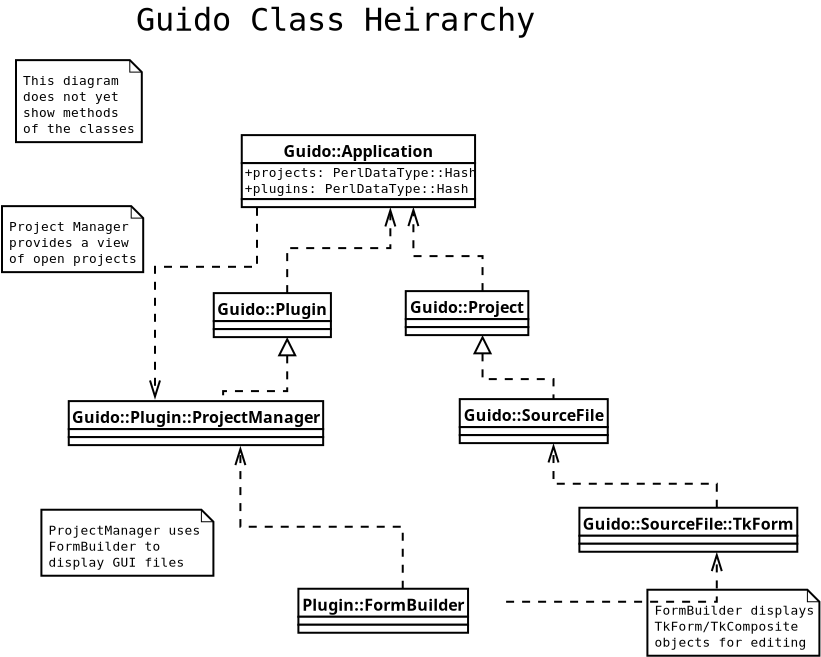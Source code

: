 <?xml version="1.0"?>
<diagram xmlns:dia="http://www.lysator.liu.se/~alla/dia/">
  <diagramdata>
    <attribute name="background">
      <color val="#ffffff"/>
    </attribute>
    <attribute name="paper">
      <composite type="paper">
        <attribute name="name">
          <string>#A4#</string>
        </attribute>
        <attribute name="tmargin">
          <real val="2.82"/>
        </attribute>
        <attribute name="bmargin">
          <real val="2.82"/>
        </attribute>
        <attribute name="lmargin">
          <real val="2.82"/>
        </attribute>
        <attribute name="rmargin">
          <real val="2.82"/>
        </attribute>
        <attribute name="is_portrait">
          <boolean val="true"/>
        </attribute>
        <attribute name="scaling">
          <real val="1"/>
        </attribute>
        <attribute name="fitto">
          <boolean val="false"/>
        </attribute>
      </composite>
    </attribute>
    <attribute name="grid">
      <composite type="grid">
        <attribute name="width_x">
          <real val="1"/>
        </attribute>
        <attribute name="width_y">
          <real val="1"/>
        </attribute>
        <attribute name="visible_x">
          <int val="1"/>
        </attribute>
        <attribute name="visible_y">
          <int val="1"/>
        </attribute>
      </composite>
    </attribute>
    <attribute name="guides">
      <composite type="guides">
        <attribute name="hguides"/>
        <attribute name="vguides"/>
      </composite>
    </attribute>
  </diagramdata>
  <layer name="Background" visible="true">
    <object type="UML - Note" version="0" id="O0">
      <attribute name="obj_pos">
        <point val="1.232,26.082"/>
      </attribute>
      <attribute name="obj_bb">
        <rectangle val="1.182,26.032;12.078,29.432"/>
      </attribute>
      <attribute name="elem_corner">
        <point val="1.232,26.082"/>
      </attribute>
      <attribute name="elem_width">
        <real val="10.796"/>
      </attribute>
      <attribute name="elem_height">
        <real val="3.3"/>
      </attribute>
      <attribute name="text">
        <composite type="text">
          <attribute name="string">
            <string>#ProjectManager uses 
FormBuilder to
display GUI files#</string>
          </attribute>
          <attribute name="font">
            <font name="Courier"/>
          </attribute>
          <attribute name="height">
            <real val="0.8"/>
          </attribute>
          <attribute name="pos">
            <point val="1.582,27.366"/>
          </attribute>
          <attribute name="color">
            <color val="#000000"/>
          </attribute>
          <attribute name="alignment">
            <enum val="0"/>
          </attribute>
        </composite>
      </attribute>
    </object>
    <object type="UML - Note" version="0" id="O1">
      <attribute name="obj_pos">
        <point val="31.532,30.082"/>
      </attribute>
      <attribute name="obj_bb">
        <rectangle val="31.482,30.032;42.378,33.432"/>
      </attribute>
      <attribute name="elem_corner">
        <point val="31.532,30.082"/>
      </attribute>
      <attribute name="elem_width">
        <real val="10.796"/>
      </attribute>
      <attribute name="elem_height">
        <real val="3.3"/>
      </attribute>
      <attribute name="text">
        <composite type="text">
          <attribute name="string">
            <string>#FormBuilder displays
TkForm/TkComposite
objects for editing#</string>
          </attribute>
          <attribute name="font">
            <font name="Courier"/>
          </attribute>
          <attribute name="height">
            <real val="0.8"/>
          </attribute>
          <attribute name="pos">
            <point val="31.882,31.366"/>
          </attribute>
          <attribute name="color">
            <color val="#000000"/>
          </attribute>
          <attribute name="alignment">
            <enum val="0"/>
          </attribute>
        </composite>
      </attribute>
    </object>
    <object type="UML - Note" version="0" id="O2">
      <attribute name="obj_pos">
        <point val="-0.738,10.9"/>
      </attribute>
      <attribute name="obj_bb">
        <rectangle val="-0.788,10.85;8.169,14.25"/>
      </attribute>
      <attribute name="elem_corner">
        <point val="-0.738,10.9"/>
      </attribute>
      <attribute name="elem_width">
        <real val="8.857"/>
      </attribute>
      <attribute name="elem_height">
        <real val="3.3"/>
      </attribute>
      <attribute name="text">
        <composite type="text">
          <attribute name="string">
            <string>#Project Manager
provides a view 
of open projects#</string>
          </attribute>
          <attribute name="font">
            <font name="Courier"/>
          </attribute>
          <attribute name="height">
            <real val="0.8"/>
          </attribute>
          <attribute name="pos">
            <point val="-0.388,12.184"/>
          </attribute>
          <attribute name="color">
            <color val="#000000"/>
          </attribute>
          <attribute name="alignment">
            <enum val="0"/>
          </attribute>
        </composite>
      </attribute>
    </object>
    <object type="UML - Class" version="0" id="O3">
      <attribute name="obj_pos">
        <point val="11.25,7.35"/>
      </attribute>
      <attribute name="obj_bb">
        <rectangle val="11.2,7.3;26.159,11"/>
      </attribute>
      <attribute name="elem_corner">
        <point val="11.25,7.35"/>
      </attribute>
      <attribute name="elem_width">
        <real val="14.859"/>
      </attribute>
      <attribute name="elem_height">
        <real val="3.6"/>
      </attribute>
      <attribute name="name">
        <string>#Guido::Application#</string>
      </attribute>
      <attribute name="stereotype">
        <string/>
      </attribute>
      <attribute name="abstract">
        <boolean val="false"/>
      </attribute>
      <attribute name="suppress_attributes">
        <boolean val="false"/>
      </attribute>
      <attribute name="suppress_operations">
        <boolean val="false"/>
      </attribute>
      <attribute name="visible_attributes">
        <boolean val="true"/>
      </attribute>
      <attribute name="visible_operations">
        <boolean val="true"/>
      </attribute>
      <attribute name="attributes">
        <composite type="umlattribute">
          <attribute name="name">
            <string>#projects#</string>
          </attribute>
          <attribute name="type">
            <string>#PerlDataType::Hash#</string>
          </attribute>
          <attribute name="value">
            <string/>
          </attribute>
          <attribute name="visibility">
            <enum val="0"/>
          </attribute>
          <attribute name="abstract">
            <boolean val="false"/>
          </attribute>
          <attribute name="class_scope">
            <boolean val="false"/>
          </attribute>
        </composite>
        <composite type="umlattribute">
          <attribute name="name">
            <string>#plugins#</string>
          </attribute>
          <attribute name="type">
            <string>#PerlDataType::Hash#</string>
          </attribute>
          <attribute name="value">
            <string/>
          </attribute>
          <attribute name="visibility">
            <enum val="0"/>
          </attribute>
          <attribute name="abstract">
            <boolean val="false"/>
          </attribute>
          <attribute name="class_scope">
            <boolean val="false"/>
          </attribute>
        </composite>
      </attribute>
      <attribute name="operations"/>
      <attribute name="template">
        <boolean val="false"/>
      </attribute>
      <attribute name="templates"/>
    </object>
    <object type="UML - Class" version="0" id="O4">
      <attribute name="obj_pos">
        <point val="9.85,15.25"/>
      </attribute>
      <attribute name="obj_bb">
        <rectangle val="9.8,15.2;17.245,17.5"/>
      </attribute>
      <attribute name="elem_corner">
        <point val="9.85,15.25"/>
      </attribute>
      <attribute name="elem_width">
        <real val="7.345"/>
      </attribute>
      <attribute name="elem_height">
        <real val="2.2"/>
      </attribute>
      <attribute name="name">
        <string>#Guido::Plugin#</string>
      </attribute>
      <attribute name="stereotype">
        <string/>
      </attribute>
      <attribute name="abstract">
        <boolean val="false"/>
      </attribute>
      <attribute name="suppress_attributes">
        <boolean val="false"/>
      </attribute>
      <attribute name="suppress_operations">
        <boolean val="false"/>
      </attribute>
      <attribute name="visible_attributes">
        <boolean val="true"/>
      </attribute>
      <attribute name="visible_operations">
        <boolean val="true"/>
      </attribute>
      <attribute name="attributes"/>
      <attribute name="operations"/>
      <attribute name="template">
        <boolean val="false"/>
      </attribute>
      <attribute name="templates"/>
    </object>
    <object type="UML - Class" version="0" id="O5">
      <attribute name="obj_pos">
        <point val="22.15,20.55"/>
      </attribute>
      <attribute name="obj_bb">
        <rectangle val="22.1,20.5;31.575,22.8"/>
      </attribute>
      <attribute name="elem_corner">
        <point val="22.15,20.55"/>
      </attribute>
      <attribute name="elem_width">
        <real val="9.375"/>
      </attribute>
      <attribute name="elem_height">
        <real val="2.2"/>
      </attribute>
      <attribute name="name">
        <string>#Guido::SourceFile#</string>
      </attribute>
      <attribute name="stereotype">
        <string/>
      </attribute>
      <attribute name="abstract">
        <boolean val="false"/>
      </attribute>
      <attribute name="suppress_attributes">
        <boolean val="false"/>
      </attribute>
      <attribute name="suppress_operations">
        <boolean val="false"/>
      </attribute>
      <attribute name="visible_attributes">
        <boolean val="true"/>
      </attribute>
      <attribute name="visible_operations">
        <boolean val="true"/>
      </attribute>
      <attribute name="attributes"/>
      <attribute name="operations"/>
      <attribute name="template">
        <boolean val="false"/>
      </attribute>
      <attribute name="templates"/>
    </object>
    <object type="UML - Class" version="0" id="O6">
      <attribute name="obj_pos">
        <point val="19.45,15.15"/>
      </attribute>
      <attribute name="obj_bb">
        <rectangle val="19.4,15.1;27.178,17.4"/>
      </attribute>
      <attribute name="elem_corner">
        <point val="19.45,15.15"/>
      </attribute>
      <attribute name="elem_width">
        <real val="7.678"/>
      </attribute>
      <attribute name="elem_height">
        <real val="2.2"/>
      </attribute>
      <attribute name="name">
        <string>#Guido::Project#</string>
      </attribute>
      <attribute name="stereotype">
        <string/>
      </attribute>
      <attribute name="abstract">
        <boolean val="false"/>
      </attribute>
      <attribute name="suppress_attributes">
        <boolean val="false"/>
      </attribute>
      <attribute name="suppress_operations">
        <boolean val="false"/>
      </attribute>
      <attribute name="visible_attributes">
        <boolean val="true"/>
      </attribute>
      <attribute name="visible_operations">
        <boolean val="true"/>
      </attribute>
      <attribute name="attributes"/>
      <attribute name="operations"/>
      <attribute name="template">
        <boolean val="false"/>
      </attribute>
      <attribute name="templates"/>
    </object>
    <object type="UML - Class" version="0" id="O7">
      <attribute name="obj_pos">
        <point val="2.6,20.65"/>
      </attribute>
      <attribute name="obj_bb">
        <rectangle val="2.55,20.6;18.085,22.9"/>
      </attribute>
      <attribute name="elem_corner">
        <point val="2.6,20.65"/>
      </attribute>
      <attribute name="elem_width">
        <real val="15.435"/>
      </attribute>
      <attribute name="elem_height">
        <real val="2.2"/>
      </attribute>
      <attribute name="name">
        <string>#Guido::Plugin::ProjectManager#</string>
      </attribute>
      <attribute name="stereotype">
        <string/>
      </attribute>
      <attribute name="abstract">
        <boolean val="false"/>
      </attribute>
      <attribute name="suppress_attributes">
        <boolean val="false"/>
      </attribute>
      <attribute name="suppress_operations">
        <boolean val="false"/>
      </attribute>
      <attribute name="visible_attributes">
        <boolean val="true"/>
      </attribute>
      <attribute name="visible_operations">
        <boolean val="true"/>
      </attribute>
      <attribute name="attributes"/>
      <attribute name="operations"/>
      <attribute name="template">
        <boolean val="false"/>
      </attribute>
      <attribute name="templates"/>
    </object>
    <object type="UML - Dependency" version="0" id="O8">
      <attribute name="obj_pos">
        <point val="23.289,15.15"/>
      </attribute>
      <attribute name="obj_bb">
        <rectangle val="18.982,10.082;24.139,16"/>
      </attribute>
      <attribute name="orth_points">
        <point val="23.289,15.15"/>
        <point val="23.289,13.4"/>
        <point val="19.832,13.4"/>
        <point val="19.832,10.932"/>
      </attribute>
      <attribute name="orth_orient">
        <enum val="1"/>
        <enum val="0"/>
        <enum val="1"/>
      </attribute>
      <attribute name="draw_arrow">
        <boolean val="true"/>
      </attribute>
      <attribute name="name">
        <string/>
      </attribute>
      <attribute name="stereotype">
        <string/>
      </attribute>
      <connections>
        <connection handle="0" to="O6" connection="1"/>
      </connections>
    </object>
    <object type="UML - Dependency" version="0" id="O9">
      <attribute name="obj_pos">
        <point val="13.522,15.25"/>
      </attribute>
      <attribute name="obj_bb">
        <rectangle val="12.672,10.1;19.53,16.1"/>
      </attribute>
      <attribute name="orth_points">
        <point val="13.522,15.25"/>
        <point val="13.522,13"/>
        <point val="18.68,13"/>
        <point val="18.68,10.95"/>
      </attribute>
      <attribute name="orth_orient">
        <enum val="1"/>
        <enum val="0"/>
        <enum val="1"/>
      </attribute>
      <attribute name="draw_arrow">
        <boolean val="true"/>
      </attribute>
      <attribute name="name">
        <string/>
      </attribute>
      <attribute name="stereotype">
        <string/>
      </attribute>
      <connections>
        <connection handle="0" to="O4" connection="1"/>
        <connection handle="1" to="O3" connection="6"/>
      </connections>
    </object>
    <object type="UML - Realizes" version="0" id="O10">
      <attribute name="obj_pos">
        <point val="13.522,17.45"/>
      </attribute>
      <attribute name="obj_bb">
        <rectangle val="9.467,16.6;14.372,21.5"/>
      </attribute>
      <attribute name="orth_points">
        <point val="13.522,17.45"/>
        <point val="13.522,20.15"/>
        <point val="10.318,20.15"/>
        <point val="10.318,20.65"/>
      </attribute>
      <attribute name="orth_orient">
        <enum val="1"/>
        <enum val="0"/>
        <enum val="1"/>
      </attribute>
      <attribute name="name">
        <string/>
      </attribute>
      <attribute name="stereotype">
        <string/>
      </attribute>
      <connections>
        <connection handle="0" to="O4" connection="6"/>
        <connection handle="1" to="O7" connection="1"/>
      </connections>
    </object>
    <object type="UML - Realizes" version="0" id="O11">
      <attribute name="obj_pos">
        <point val="23.289,17.35"/>
      </attribute>
      <attribute name="obj_bb">
        <rectangle val="22.439,16.5;27.688,21.4"/>
      </attribute>
      <attribute name="orth_points">
        <point val="23.289,17.35"/>
        <point val="23.289,19.55"/>
        <point val="26.837,19.55"/>
        <point val="26.837,20.55"/>
      </attribute>
      <attribute name="orth_orient">
        <enum val="1"/>
        <enum val="0"/>
        <enum val="1"/>
      </attribute>
      <attribute name="name">
        <string/>
      </attribute>
      <attribute name="stereotype">
        <string/>
      </attribute>
      <connections>
        <connection handle="0" to="O6" connection="6"/>
        <connection handle="1" to="O5" connection="1"/>
      </connections>
    </object>
    <object type="UML - Note" version="0" id="O12">
      <attribute name="obj_pos">
        <point val="-0.038,3.6"/>
      </attribute>
      <attribute name="obj_bb">
        <rectangle val="-0.088,3.55;7.9,7.75"/>
      </attribute>
      <attribute name="elem_corner">
        <point val="-0.038,3.6"/>
      </attribute>
      <attribute name="elem_width">
        <real val="7.887"/>
      </attribute>
      <attribute name="elem_height">
        <real val="4.1"/>
      </attribute>
      <attribute name="text">
        <composite type="text">
          <attribute name="string">
            <string>#This diagram 
does not yet 
show methods 
of the classes#</string>
          </attribute>
          <attribute name="font">
            <font name="Courier"/>
          </attribute>
          <attribute name="height">
            <real val="0.8"/>
          </attribute>
          <attribute name="pos">
            <point val="0.312,4.884"/>
          </attribute>
          <attribute name="color">
            <color val="#000000"/>
          </attribute>
          <attribute name="alignment">
            <enum val="0"/>
          </attribute>
        </composite>
      </attribute>
    </object>
    <object type="UML - Dependency" version="0" id="O13">
      <attribute name="obj_pos">
        <point val="12.012,10.985"/>
      </attribute>
      <attribute name="obj_bb">
        <rectangle val="6.062,10.135;12.862,21.435"/>
      </attribute>
      <attribute name="orth_points">
        <point val="12.012,10.985"/>
        <point val="12.012,13.935"/>
        <point val="6.912,13.935"/>
        <point val="6.912,20.585"/>
      </attribute>
      <attribute name="orth_orient">
        <enum val="1"/>
        <enum val="0"/>
        <enum val="1"/>
      </attribute>
      <attribute name="draw_arrow">
        <boolean val="true"/>
      </attribute>
      <attribute name="name">
        <string/>
      </attribute>
      <attribute name="stereotype">
        <string/>
      </attribute>
    </object>
    <object type="UML - Class" version="0" id="O14">
      <attribute name="obj_pos">
        <point val="14.082,30.032"/>
      </attribute>
      <attribute name="obj_bb">
        <rectangle val="14.032,29.982;24.567,32.282"/>
      </attribute>
      <attribute name="elem_corner">
        <point val="14.082,30.032"/>
      </attribute>
      <attribute name="elem_width">
        <real val="10.435"/>
      </attribute>
      <attribute name="elem_height">
        <real val="2.2"/>
      </attribute>
      <attribute name="name">
        <string>#Plugin::FormBuilder#</string>
      </attribute>
      <attribute name="stereotype">
        <string/>
      </attribute>
      <attribute name="abstract">
        <boolean val="false"/>
      </attribute>
      <attribute name="suppress_attributes">
        <boolean val="false"/>
      </attribute>
      <attribute name="suppress_operations">
        <boolean val="false"/>
      </attribute>
      <attribute name="visible_attributes">
        <boolean val="true"/>
      </attribute>
      <attribute name="visible_operations">
        <boolean val="true"/>
      </attribute>
      <attribute name="attributes"/>
      <attribute name="operations"/>
      <attribute name="template">
        <boolean val="false"/>
      </attribute>
      <attribute name="templates"/>
    </object>
    <object type="UML - Class" version="0" id="O15">
      <attribute name="obj_pos">
        <point val="28.132,25.982"/>
      </attribute>
      <attribute name="obj_bb">
        <rectangle val="28.082,25.932;41.92,28.232"/>
      </attribute>
      <attribute name="elem_corner">
        <point val="28.132,25.982"/>
      </attribute>
      <attribute name="elem_width">
        <real val="13.738"/>
      </attribute>
      <attribute name="elem_height">
        <real val="2.2"/>
      </attribute>
      <attribute name="name">
        <string>#Guido::SourceFile::TkForm#</string>
      </attribute>
      <attribute name="stereotype">
        <string/>
      </attribute>
      <attribute name="abstract">
        <boolean val="false"/>
      </attribute>
      <attribute name="suppress_attributes">
        <boolean val="false"/>
      </attribute>
      <attribute name="suppress_operations">
        <boolean val="false"/>
      </attribute>
      <attribute name="visible_attributes">
        <boolean val="true"/>
      </attribute>
      <attribute name="visible_operations">
        <boolean val="true"/>
      </attribute>
      <attribute name="attributes"/>
      <attribute name="operations"/>
      <attribute name="template">
        <boolean val="false"/>
      </attribute>
      <attribute name="templates"/>
    </object>
    <object type="UML - Dependency" version="0" id="O16">
      <attribute name="obj_pos">
        <point val="19.299,30.032"/>
      </attribute>
      <attribute name="obj_bb">
        <rectangle val="10.332,22.032;20.149,30.882"/>
      </attribute>
      <attribute name="orth_points">
        <point val="19.299,30.032"/>
        <point val="19.299,26.932"/>
        <point val="11.182,26.932"/>
        <point val="11.182,22.882"/>
      </attribute>
      <attribute name="orth_orient">
        <enum val="1"/>
        <enum val="0"/>
        <enum val="1"/>
      </attribute>
      <attribute name="draw_arrow">
        <boolean val="true"/>
      </attribute>
      <attribute name="name">
        <string/>
      </attribute>
      <attribute name="stereotype">
        <string/>
      </attribute>
      <connections>
        <connection handle="0" to="O14" connection="1"/>
      </connections>
    </object>
    <object type="UML - Dependency" version="0" id="O17">
      <attribute name="obj_pos">
        <point val="35.001,25.982"/>
      </attribute>
      <attribute name="obj_bb">
        <rectangle val="25.988,21.9;35.851,26.832"/>
      </attribute>
      <attribute name="orth_points">
        <point val="35.001,25.982"/>
        <point val="35.001,24.782"/>
        <point val="26.837,24.782"/>
        <point val="26.837,22.75"/>
      </attribute>
      <attribute name="orth_orient">
        <enum val="1"/>
        <enum val="0"/>
        <enum val="1"/>
      </attribute>
      <attribute name="draw_arrow">
        <boolean val="true"/>
      </attribute>
      <attribute name="name">
        <string/>
      </attribute>
      <attribute name="stereotype">
        <string/>
      </attribute>
      <connections>
        <connection handle="0" to="O15" connection="1"/>
        <connection handle="1" to="O5" connection="6"/>
      </connections>
    </object>
    <object type="UML - Dependency" version="0" id="O18">
      <attribute name="obj_pos">
        <point val="24.517,30.732"/>
      </attribute>
      <attribute name="obj_bb">
        <rectangle val="23.667,27.332;35.851,31.582"/>
      </attribute>
      <attribute name="orth_points">
        <point val="24.517,30.732"/>
        <point val="24.517,30.682"/>
        <point val="35.001,30.682"/>
        <point val="35.001,28.182"/>
      </attribute>
      <attribute name="orth_orient">
        <enum val="1"/>
        <enum val="0"/>
        <enum val="1"/>
      </attribute>
      <attribute name="draw_arrow">
        <boolean val="true"/>
      </attribute>
      <attribute name="name">
        <string/>
      </attribute>
      <attribute name="stereotype">
        <string/>
      </attribute>
      <connections>
        <connection handle="0" to="O14" connection="4"/>
        <connection handle="1" to="O15" connection="6"/>
      </connections>
    </object>
    <object type="Standard - Text" version="0" id="O19">
      <attribute name="obj_pos">
        <point val="15.932,2.132"/>
      </attribute>
      <attribute name="obj_bb">
        <rectangle val="3.106,0.546;28.758,2.546"/>
      </attribute>
      <attribute name="text">
        <composite type="text">
          <attribute name="string">
            <string>#Guido Class Heirarchy#</string>
          </attribute>
          <attribute name="font">
            <font name="Courier"/>
          </attribute>
          <attribute name="height">
            <real val="2"/>
          </attribute>
          <attribute name="pos">
            <point val="15.932,2.132"/>
          </attribute>
          <attribute name="color">
            <color val="#000000"/>
          </attribute>
          <attribute name="alignment">
            <enum val="1"/>
          </attribute>
        </composite>
      </attribute>
    </object>
  </layer>
</diagram>
